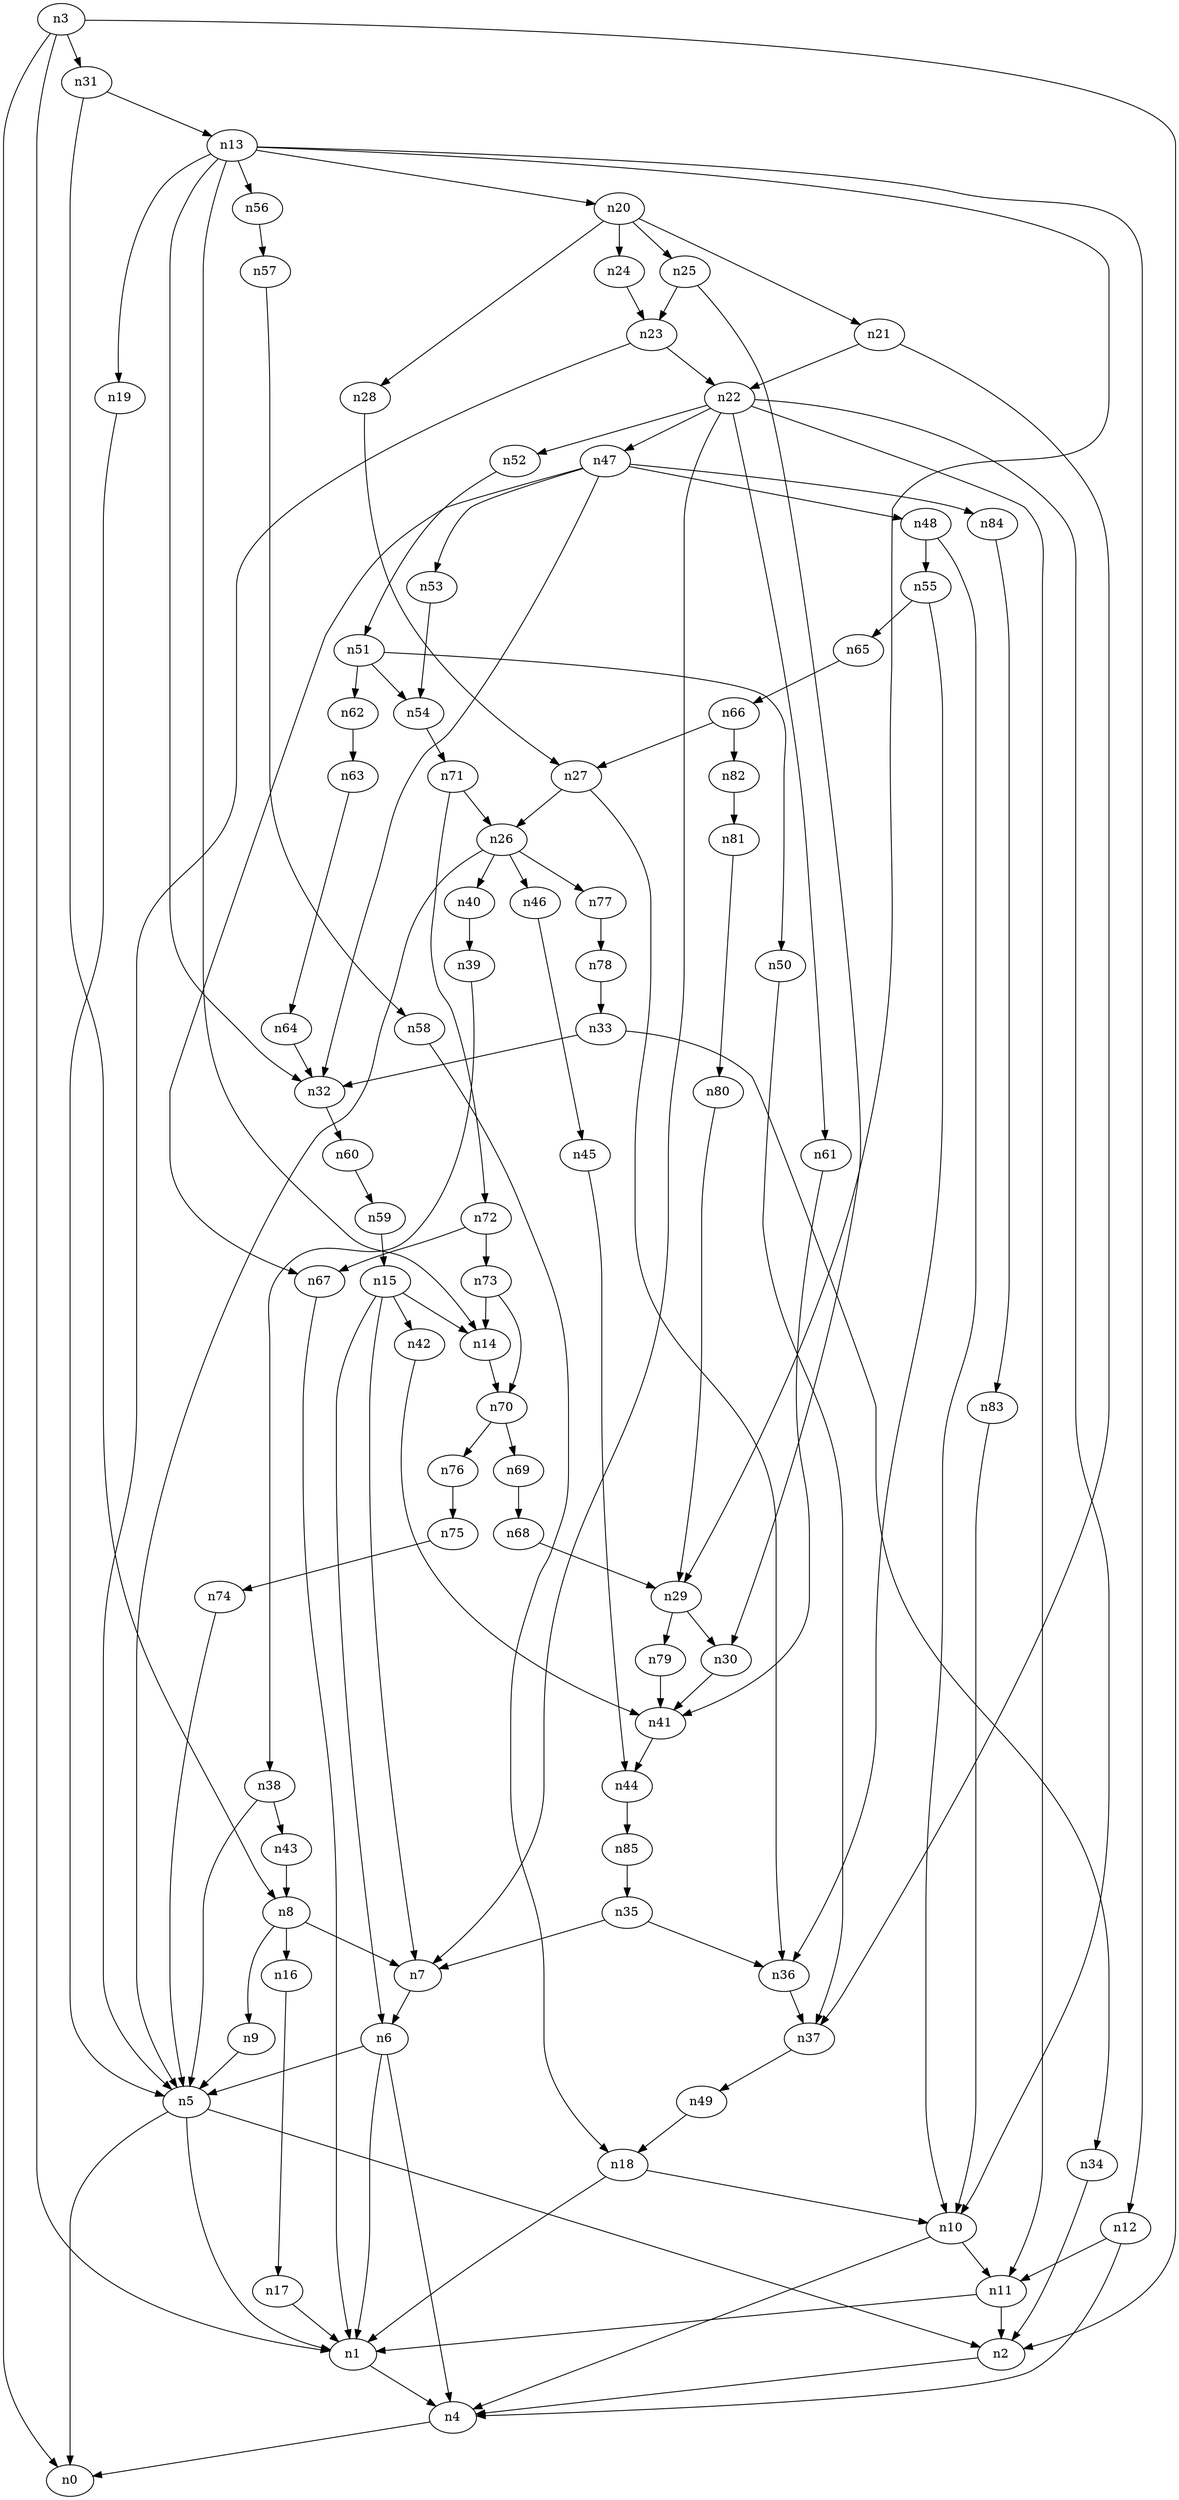 digraph G {
	n1 -> n4	 [_graphml_id=e4];
	n2 -> n4	 [_graphml_id=e7];
	n3 -> n0	 [_graphml_id=e0];
	n3 -> n1	 [_graphml_id=e3];
	n3 -> n2	 [_graphml_id=e6];
	n3 -> n31	 [_graphml_id=e50];
	n4 -> n0	 [_graphml_id=e1];
	n5 -> n0	 [_graphml_id=e2];
	n5 -> n1	 [_graphml_id=e5];
	n5 -> n2	 [_graphml_id=e8];
	n6 -> n1	 [_graphml_id=e11];
	n6 -> n4	 [_graphml_id=e10];
	n6 -> n5	 [_graphml_id=e9];
	n7 -> n6	 [_graphml_id=e12];
	n8 -> n7	 [_graphml_id=e13];
	n8 -> n9	 [_graphml_id=e14];
	n8 -> n16	 [_graphml_id=e25];
	n9 -> n5	 [_graphml_id=e15];
	n10 -> n4	 [_graphml_id=e16];
	n10 -> n11	 [_graphml_id=e17];
	n11 -> n1	 [_graphml_id=e18];
	n11 -> n2	 [_graphml_id=e32];
	n12 -> n4	 [_graphml_id=e20];
	n12 -> n11	 [_graphml_id=e19];
	n13 -> n12	 [_graphml_id=e21];
	n13 -> n14	 [_graphml_id=e22];
	n13 -> n19	 [_graphml_id=e30];
	n13 -> n20	 [_graphml_id=e33];
	n13 -> n29	 [_graphml_id=e47];
	n13 -> n32	 [_graphml_id=e53];
	n13 -> n56	 [_graphml_id=e91];
	n14 -> n70	 [_graphml_id=e114];
	n15 -> n6	 [_graphml_id=e110];
	n15 -> n7	 [_graphml_id=e24];
	n15 -> n14	 [_graphml_id=e23];
	n15 -> n42	 [_graphml_id=e69];
	n16 -> n17	 [_graphml_id=e26];
	n17 -> n1	 [_graphml_id=e27];
	n18 -> n1	 [_graphml_id=e28];
	n18 -> n10	 [_graphml_id=e29];
	n19 -> n5	 [_graphml_id=e31];
	n20 -> n21	 [_graphml_id=e34];
	n20 -> n24	 [_graphml_id=e39];
	n20 -> n25	 [_graphml_id=e40];
	n20 -> n28	 [_graphml_id=e46];
	n21 -> n22	 [_graphml_id=e35];
	n21 -> n37	 [_graphml_id=e61];
	n22 -> n7	 [_graphml_id=e42];
	n22 -> n10	 [_graphml_id=e36];
	n22 -> n11	 [_graphml_id=e100];
	n22 -> n47	 [_graphml_id=e81];
	n22 -> n52	 [_graphml_id=e85];
	n22 -> n61	 [_graphml_id=e98];
	n23 -> n5	 [_graphml_id=e37];
	n23 -> n22	 [_graphml_id=e52];
	n24 -> n23	 [_graphml_id=e38];
	n25 -> n23	 [_graphml_id=e41];
	n25 -> n30	 [_graphml_id=e49];
	n26 -> n5	 [_graphml_id=e43];
	n26 -> n40	 [_graphml_id=e66];
	n26 -> n46	 [_graphml_id=e75];
	n26 -> n77	 [_graphml_id=e125];
	n27 -> n26	 [_graphml_id=e44];
	n27 -> n36	 [_graphml_id=e59];
	n28 -> n27	 [_graphml_id=e45];
	n29 -> n30	 [_graphml_id=e48];
	n29 -> n79	 [_graphml_id=e128];
	n30 -> n41	 [_graphml_id=e67];
	n31 -> n8	 [_graphml_id=e62];
	n31 -> n13	 [_graphml_id=e51];
	n32 -> n60	 [_graphml_id=e97];
	n33 -> n32	 [_graphml_id=e54];
	n33 -> n34	 [_graphml_id=e55];
	n34 -> n2	 [_graphml_id=e56];
	n35 -> n7	 [_graphml_id=e57];
	n35 -> n36	 [_graphml_id=e58];
	n36 -> n37	 [_graphml_id=e60];
	n37 -> n49	 [_graphml_id=e79];
	n38 -> n5	 [_graphml_id=e63];
	n38 -> n43	 [_graphml_id=e71];
	n39 -> n38	 [_graphml_id=e64];
	n40 -> n39	 [_graphml_id=e65];
	n41 -> n44	 [_graphml_id=e72];
	n42 -> n41	 [_graphml_id=e68];
	n43 -> n8	 [_graphml_id=e70];
	n44 -> n85	 [_graphml_id=e139];
	n45 -> n44	 [_graphml_id=e73];
	n46 -> n45	 [_graphml_id=e74];
	n47 -> n32	 [_graphml_id=e76];
	n47 -> n48	 [_graphml_id=e77];
	n47 -> n53	 [_graphml_id=e86];
	n47 -> n67	 [_graphml_id=e109];
	n47 -> n84	 [_graphml_id=e137];
	n48 -> n10	 [_graphml_id=e78];
	n48 -> n55	 [_graphml_id=e89];
	n49 -> n18	 [_graphml_id=e80];
	n50 -> n37	 [_graphml_id=e82];
	n51 -> n50	 [_graphml_id=e83];
	n51 -> n54	 [_graphml_id=e88];
	n51 -> n62	 [_graphml_id=e101];
	n52 -> n51	 [_graphml_id=e84];
	n53 -> n54	 [_graphml_id=e87];
	n54 -> n71	 [_graphml_id=e130];
	n55 -> n36	 [_graphml_id=e90];
	n55 -> n65	 [_graphml_id=e105];
	n56 -> n57	 [_graphml_id=e92];
	n57 -> n58	 [_graphml_id=e93];
	n58 -> n18	 [_graphml_id=e94];
	n59 -> n15	 [_graphml_id=e95];
	n60 -> n59	 [_graphml_id=e96];
	n61 -> n41	 [_graphml_id=e99];
	n62 -> n63	 [_graphml_id=e102];
	n63 -> n64	 [_graphml_id=e103];
	n64 -> n32	 [_graphml_id=e104];
	n65 -> n66	 [_graphml_id=e106];
	n66 -> n27	 [_graphml_id=e107];
	n66 -> n82	 [_graphml_id=e134];
	n67 -> n1	 [_graphml_id=e108];
	n68 -> n29	 [_graphml_id=e111];
	n69 -> n68	 [_graphml_id=e112];
	n70 -> n69	 [_graphml_id=e113];
	n70 -> n76	 [_graphml_id=e124];
	n71 -> n26	 [_graphml_id=e115];
	n71 -> n72	 [_graphml_id=e116];
	n72 -> n67	 [_graphml_id=e117];
	n72 -> n73	 [_graphml_id=e120];
	n73 -> n14	 [_graphml_id=e119];
	n73 -> n70	 [_graphml_id=e118];
	n74 -> n5	 [_graphml_id=e121];
	n75 -> n74	 [_graphml_id=e122];
	n76 -> n75	 [_graphml_id=e123];
	n77 -> n78	 [_graphml_id=e126];
	n78 -> n33	 [_graphml_id=e127];
	n79 -> n41	 [_graphml_id=e129];
	n80 -> n29	 [_graphml_id=e131];
	n81 -> n80	 [_graphml_id=e132];
	n82 -> n81	 [_graphml_id=e133];
	n83 -> n10	 [_graphml_id=e135];
	n84 -> n83	 [_graphml_id=e136];
	n85 -> n35	 [_graphml_id=e138];
}
